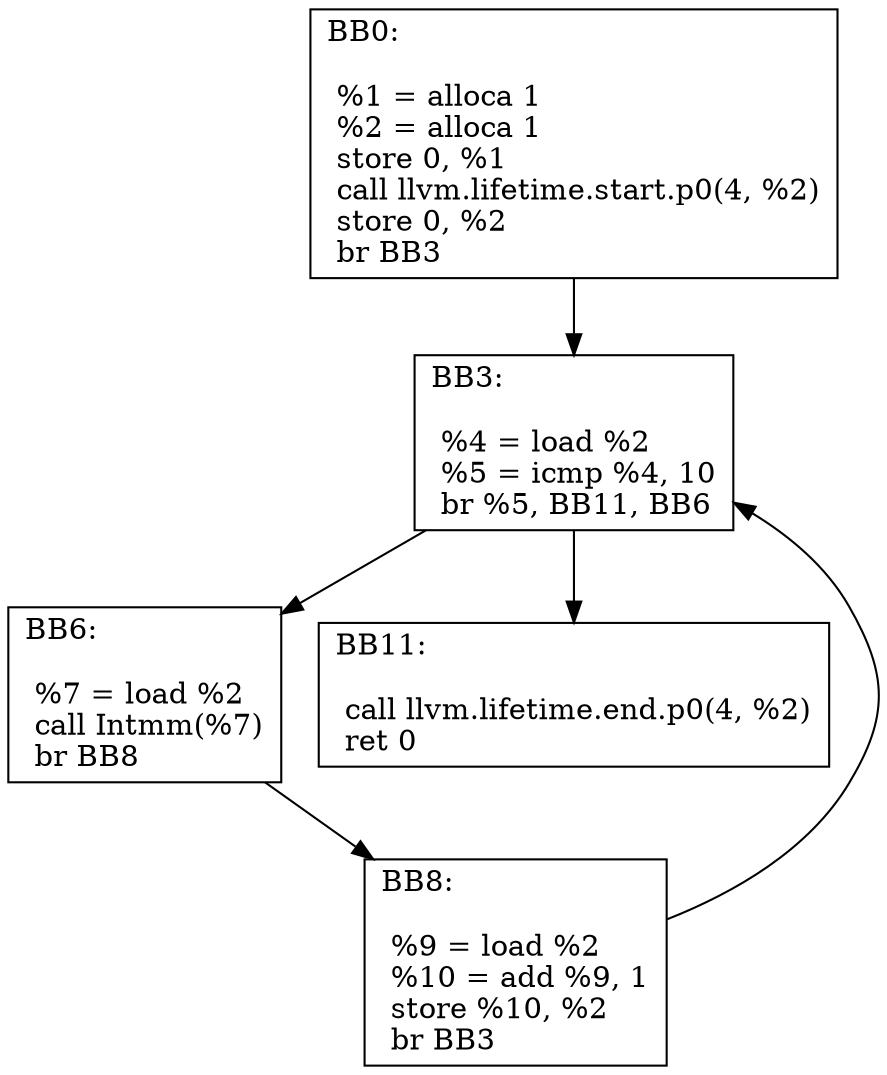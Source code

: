 digraph "CFG of main function"{
	BB0[shape=record,label="{BB0:\l\l
	 %1 = alloca  1\l	 %2 = alloca  1\l	 store  0,  %1\l	 call llvm.lifetime.start.p0(4, %2)\l	 store  0,  %2\l	 br BB3\l	}"];
	BB0 -> BB3
	BB3[shape=record,label="{BB3:\l\l
	 %4 = load  %2\l	 %5 = icmp  %4,  10\l	 br %5, BB11, BB6\l	}"];
	BB3 -> BB6
	BB3 -> BB11
	BB6[shape=record,label="{BB6:\l\l
	 %7 = load  %2\l	 call Intmm(%7)\l	 br BB8\l	}"];
	BB6 -> BB8
	BB8[shape=record,label="{BB8:\l\l
	 %9 = load  %2\l	 %10 = add  %9,  1\l	 store  %10,  %2\l	 br BB3\l	}"];
	BB8 -> BB3
	BB11[shape=record,label="{BB11:\l\l
	 call llvm.lifetime.end.p0(4, %2)\l	 ret 0\l	}"];
}
